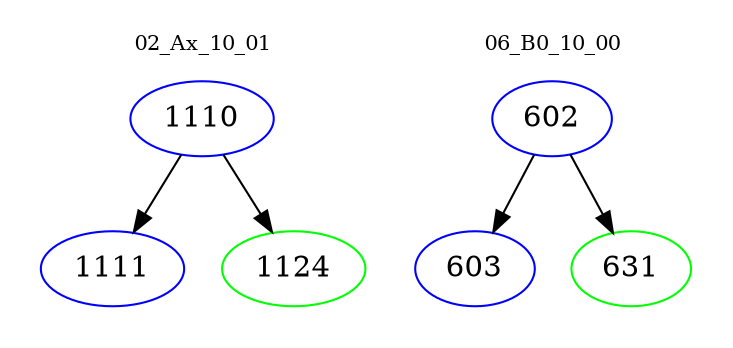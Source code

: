 digraph{
subgraph cluster_0 {
color = white
label = "02_Ax_10_01";
fontsize=10;
T0_1110 [label="1110", color="blue"]
T0_1110 -> T0_1111 [color="black"]
T0_1111 [label="1111", color="blue"]
T0_1110 -> T0_1124 [color="black"]
T0_1124 [label="1124", color="green"]
}
subgraph cluster_1 {
color = white
label = "06_B0_10_00";
fontsize=10;
T1_602 [label="602", color="blue"]
T1_602 -> T1_603 [color="black"]
T1_603 [label="603", color="blue"]
T1_602 -> T1_631 [color="black"]
T1_631 [label="631", color="green"]
}
}
